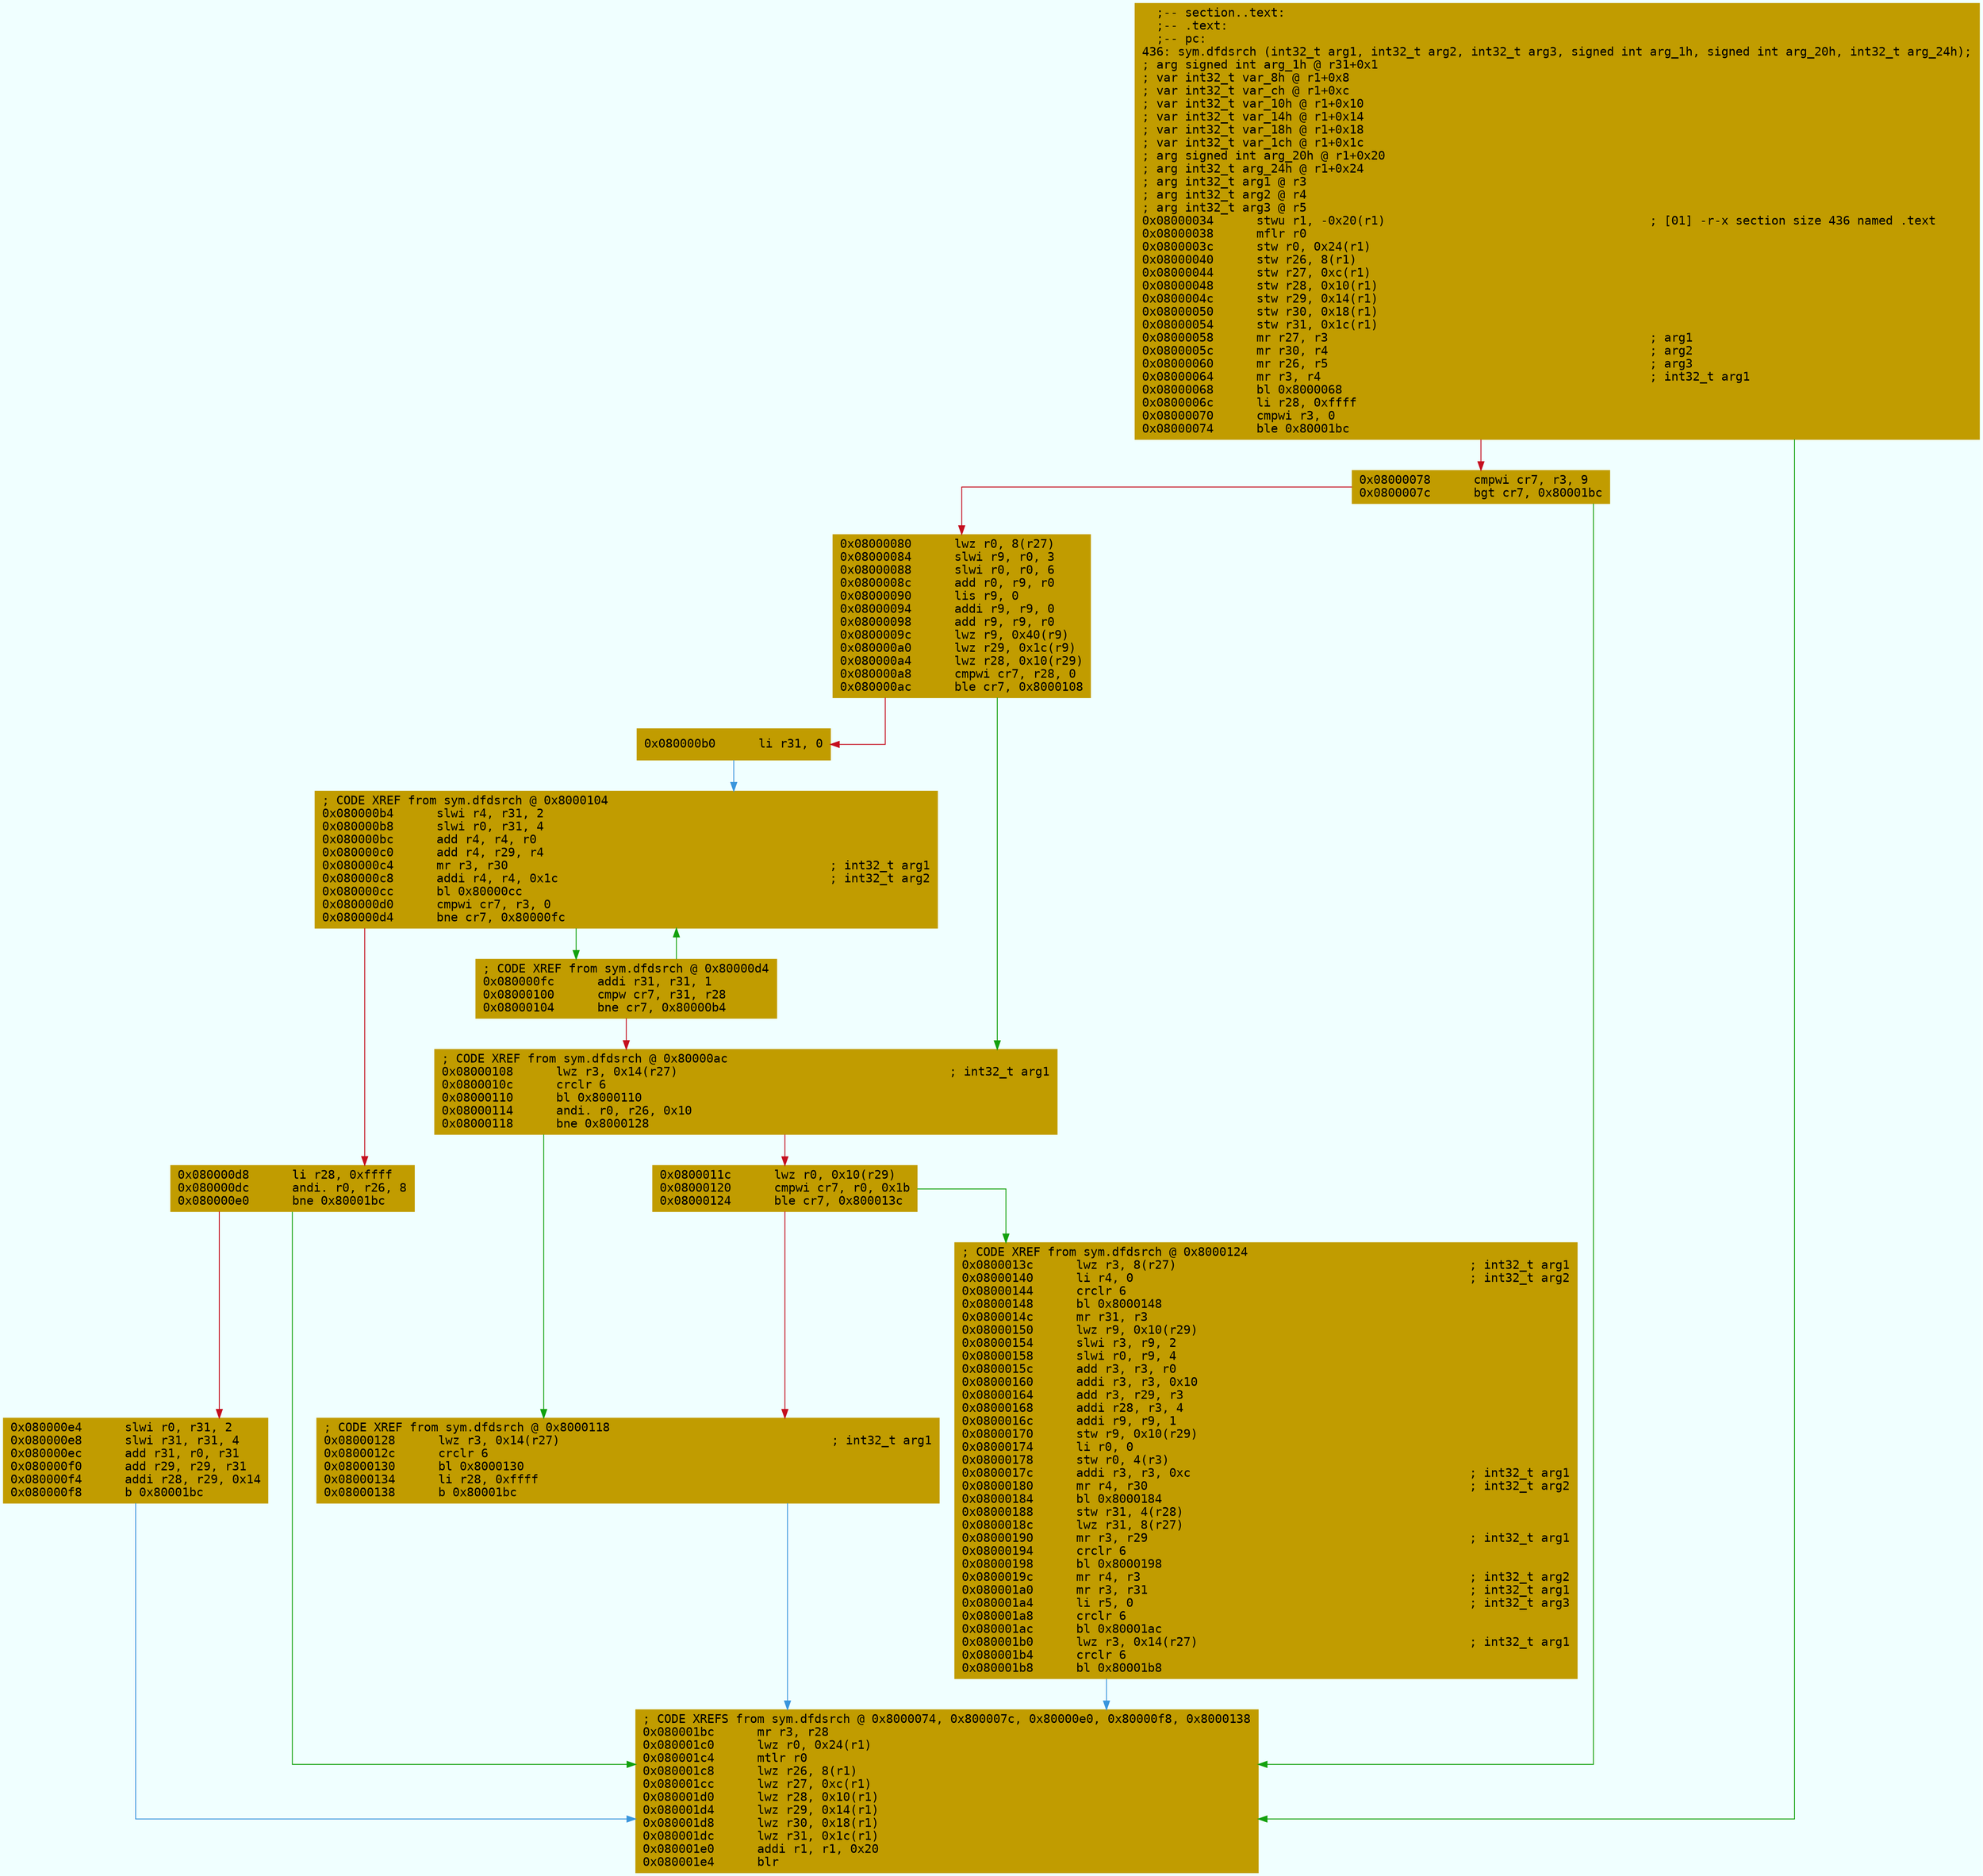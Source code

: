 digraph code {
	graph [bgcolor=azure fontsize=8 fontname="Courier" splines="ortho"];
	node [fillcolor=gray style=filled shape=box];
	edge [arrowhead="normal"];
	"0x08000034" [URL="sym.dfdsrch/0x08000034", fillcolor="#c19c00",color="#c19c00", fontname="Courier",label="  ;-- section..text:\l  ;-- .text:\l  ;-- pc:\l436: sym.dfdsrch (int32_t arg1, int32_t arg2, int32_t arg3, signed int arg_1h, signed int arg_20h, int32_t arg_24h);\l; arg signed int arg_1h @ r31+0x1\l; var int32_t var_8h @ r1+0x8\l; var int32_t var_ch @ r1+0xc\l; var int32_t var_10h @ r1+0x10\l; var int32_t var_14h @ r1+0x14\l; var int32_t var_18h @ r1+0x18\l; var int32_t var_1ch @ r1+0x1c\l; arg signed int arg_20h @ r1+0x20\l; arg int32_t arg_24h @ r1+0x24\l; arg int32_t arg1 @ r3\l; arg int32_t arg2 @ r4\l; arg int32_t arg3 @ r5\l0x08000034      stwu r1, -0x20(r1)                                     ; [01] -r-x section size 436 named .text\l0x08000038      mflr r0\l0x0800003c      stw r0, 0x24(r1)\l0x08000040      stw r26, 8(r1)\l0x08000044      stw r27, 0xc(r1)\l0x08000048      stw r28, 0x10(r1)\l0x0800004c      stw r29, 0x14(r1)\l0x08000050      stw r30, 0x18(r1)\l0x08000054      stw r31, 0x1c(r1)\l0x08000058      mr r27, r3                                             ; arg1\l0x0800005c      mr r30, r4                                             ; arg2\l0x08000060      mr r26, r5                                             ; arg3\l0x08000064      mr r3, r4                                              ; int32_t arg1\l0x08000068      bl 0x8000068\l0x0800006c      li r28, 0xffff\l0x08000070      cmpwi r3, 0\l0x08000074      ble 0x80001bc\l"]
	"0x08000078" [URL="sym.dfdsrch/0x08000078", fillcolor="#c19c00",color="#c19c00", fontname="Courier",label="0x08000078      cmpwi cr7, r3, 9\l0x0800007c      bgt cr7, 0x80001bc\l"]
	"0x08000080" [URL="sym.dfdsrch/0x08000080", fillcolor="#c19c00",color="#c19c00", fontname="Courier",label="0x08000080      lwz r0, 8(r27)\l0x08000084      slwi r9, r0, 3\l0x08000088      slwi r0, r0, 6\l0x0800008c      add r0, r9, r0\l0x08000090      lis r9, 0\l0x08000094      addi r9, r9, 0\l0x08000098      add r9, r9, r0\l0x0800009c      lwz r9, 0x40(r9)\l0x080000a0      lwz r29, 0x1c(r9)\l0x080000a4      lwz r28, 0x10(r29)\l0x080000a8      cmpwi cr7, r28, 0\l0x080000ac      ble cr7, 0x8000108\l"]
	"0x080000b0" [URL="sym.dfdsrch/0x080000b0", fillcolor="#c19c00",color="#c19c00", fontname="Courier",label="0x080000b0      li r31, 0\l"]
	"0x080000b4" [URL="sym.dfdsrch/0x080000b4", fillcolor="#c19c00",color="#c19c00", fontname="Courier",label="; CODE XREF from sym.dfdsrch @ 0x8000104\l0x080000b4      slwi r4, r31, 2\l0x080000b8      slwi r0, r31, 4\l0x080000bc      add r4, r4, r0\l0x080000c0      add r4, r29, r4\l0x080000c4      mr r3, r30                                             ; int32_t arg1\l0x080000c8      addi r4, r4, 0x1c                                      ; int32_t arg2\l0x080000cc      bl 0x80000cc\l0x080000d0      cmpwi cr7, r3, 0\l0x080000d4      bne cr7, 0x80000fc\l"]
	"0x080000d8" [URL="sym.dfdsrch/0x080000d8", fillcolor="#c19c00",color="#c19c00", fontname="Courier",label="0x080000d8      li r28, 0xffff\l0x080000dc      andi. r0, r26, 8\l0x080000e0      bne 0x80001bc\l"]
	"0x080000e4" [URL="sym.dfdsrch/0x080000e4", fillcolor="#c19c00",color="#c19c00", fontname="Courier",label="0x080000e4      slwi r0, r31, 2\l0x080000e8      slwi r31, r31, 4\l0x080000ec      add r31, r0, r31\l0x080000f0      add r29, r29, r31\l0x080000f4      addi r28, r29, 0x14\l0x080000f8      b 0x80001bc\l"]
	"0x080000fc" [URL="sym.dfdsrch/0x080000fc", fillcolor="#c19c00",color="#c19c00", fontname="Courier",label="; CODE XREF from sym.dfdsrch @ 0x80000d4\l0x080000fc      addi r31, r31, 1\l0x08000100      cmpw cr7, r31, r28\l0x08000104      bne cr7, 0x80000b4\l"]
	"0x08000108" [URL="sym.dfdsrch/0x08000108", fillcolor="#c19c00",color="#c19c00", fontname="Courier",label="; CODE XREF from sym.dfdsrch @ 0x80000ac\l0x08000108      lwz r3, 0x14(r27)                                      ; int32_t arg1\l0x0800010c      crclr 6\l0x08000110      bl 0x8000110\l0x08000114      andi. r0, r26, 0x10\l0x08000118      bne 0x8000128\l"]
	"0x0800011c" [URL="sym.dfdsrch/0x0800011c", fillcolor="#c19c00",color="#c19c00", fontname="Courier",label="0x0800011c      lwz r0, 0x10(r29)\l0x08000120      cmpwi cr7, r0, 0x1b\l0x08000124      ble cr7, 0x800013c\l"]
	"0x08000128" [URL="sym.dfdsrch/0x08000128", fillcolor="#c19c00",color="#c19c00", fontname="Courier",label="; CODE XREF from sym.dfdsrch @ 0x8000118\l0x08000128      lwz r3, 0x14(r27)                                      ; int32_t arg1\l0x0800012c      crclr 6\l0x08000130      bl 0x8000130\l0x08000134      li r28, 0xffff\l0x08000138      b 0x80001bc\l"]
	"0x0800013c" [URL="sym.dfdsrch/0x0800013c", fillcolor="#c19c00",color="#c19c00", fontname="Courier",label="; CODE XREF from sym.dfdsrch @ 0x8000124\l0x0800013c      lwz r3, 8(r27)                                         ; int32_t arg1\l0x08000140      li r4, 0                                               ; int32_t arg2\l0x08000144      crclr 6\l0x08000148      bl 0x8000148\l0x0800014c      mr r31, r3\l0x08000150      lwz r9, 0x10(r29)\l0x08000154      slwi r3, r9, 2\l0x08000158      slwi r0, r9, 4\l0x0800015c      add r3, r3, r0\l0x08000160      addi r3, r3, 0x10\l0x08000164      add r3, r29, r3\l0x08000168      addi r28, r3, 4\l0x0800016c      addi r9, r9, 1\l0x08000170      stw r9, 0x10(r29)\l0x08000174      li r0, 0\l0x08000178      stw r0, 4(r3)\l0x0800017c      addi r3, r3, 0xc                                       ; int32_t arg1\l0x08000180      mr r4, r30                                             ; int32_t arg2\l0x08000184      bl 0x8000184\l0x08000188      stw r31, 4(r28)\l0x0800018c      lwz r31, 8(r27)\l0x08000190      mr r3, r29                                             ; int32_t arg1\l0x08000194      crclr 6\l0x08000198      bl 0x8000198\l0x0800019c      mr r4, r3                                              ; int32_t arg2\l0x080001a0      mr r3, r31                                             ; int32_t arg1\l0x080001a4      li r5, 0                                               ; int32_t arg3\l0x080001a8      crclr 6\l0x080001ac      bl 0x80001ac\l0x080001b0      lwz r3, 0x14(r27)                                      ; int32_t arg1\l0x080001b4      crclr 6\l0x080001b8      bl 0x80001b8\l"]
	"0x080001bc" [URL="sym.dfdsrch/0x080001bc", fillcolor="#c19c00",color="#c19c00", fontname="Courier",label="; CODE XREFS from sym.dfdsrch @ 0x8000074, 0x800007c, 0x80000e0, 0x80000f8, 0x8000138\l0x080001bc      mr r3, r28\l0x080001c0      lwz r0, 0x24(r1)\l0x080001c4      mtlr r0\l0x080001c8      lwz r26, 8(r1)\l0x080001cc      lwz r27, 0xc(r1)\l0x080001d0      lwz r28, 0x10(r1)\l0x080001d4      lwz r29, 0x14(r1)\l0x080001d8      lwz r30, 0x18(r1)\l0x080001dc      lwz r31, 0x1c(r1)\l0x080001e0      addi r1, r1, 0x20\l0x080001e4      blr\l"]
        "0x08000034" -> "0x080001bc" [color="#13a10e"];
        "0x08000034" -> "0x08000078" [color="#c50f1f"];
        "0x08000078" -> "0x080001bc" [color="#13a10e"];
        "0x08000078" -> "0x08000080" [color="#c50f1f"];
        "0x08000080" -> "0x08000108" [color="#13a10e"];
        "0x08000080" -> "0x080000b0" [color="#c50f1f"];
        "0x080000b0" -> "0x080000b4" [color="#3a96dd"];
        "0x080000b4" -> "0x080000fc" [color="#13a10e"];
        "0x080000b4" -> "0x080000d8" [color="#c50f1f"];
        "0x080000d8" -> "0x080001bc" [color="#13a10e"];
        "0x080000d8" -> "0x080000e4" [color="#c50f1f"];
        "0x080000e4" -> "0x080001bc" [color="#3a96dd"];
        "0x080000fc" -> "0x080000b4" [color="#13a10e"];
        "0x080000fc" -> "0x08000108" [color="#c50f1f"];
        "0x08000108" -> "0x08000128" [color="#13a10e"];
        "0x08000108" -> "0x0800011c" [color="#c50f1f"];
        "0x0800011c" -> "0x0800013c" [color="#13a10e"];
        "0x0800011c" -> "0x08000128" [color="#c50f1f"];
        "0x08000128" -> "0x080001bc" [color="#3a96dd"];
        "0x0800013c" -> "0x080001bc" [color="#3a96dd"];
}
